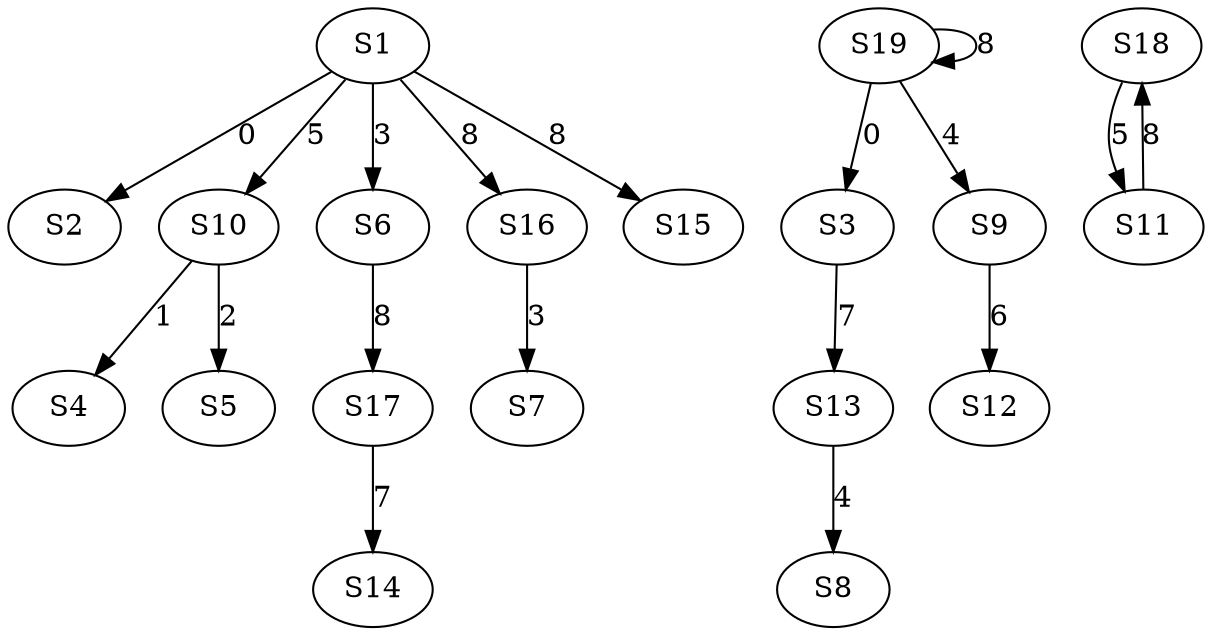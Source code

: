 strict digraph {
	S1 -> S2 [ label = 0 ];
	S19 -> S3 [ label = 0 ];
	S10 -> S4 [ label = 1 ];
	S10 -> S5 [ label = 2 ];
	S1 -> S6 [ label = 3 ];
	S16 -> S7 [ label = 3 ];
	S13 -> S8 [ label = 4 ];
	S19 -> S9 [ label = 4 ];
	S1 -> S10 [ label = 5 ];
	S18 -> S11 [ label = 5 ];
	S9 -> S12 [ label = 6 ];
	S3 -> S13 [ label = 7 ];
	S17 -> S14 [ label = 7 ];
	S1 -> S15 [ label = 8 ];
	S1 -> S16 [ label = 8 ];
	S6 -> S17 [ label = 8 ];
	S11 -> S18 [ label = 8 ];
	S19 -> S19 [ label = 8 ];
}